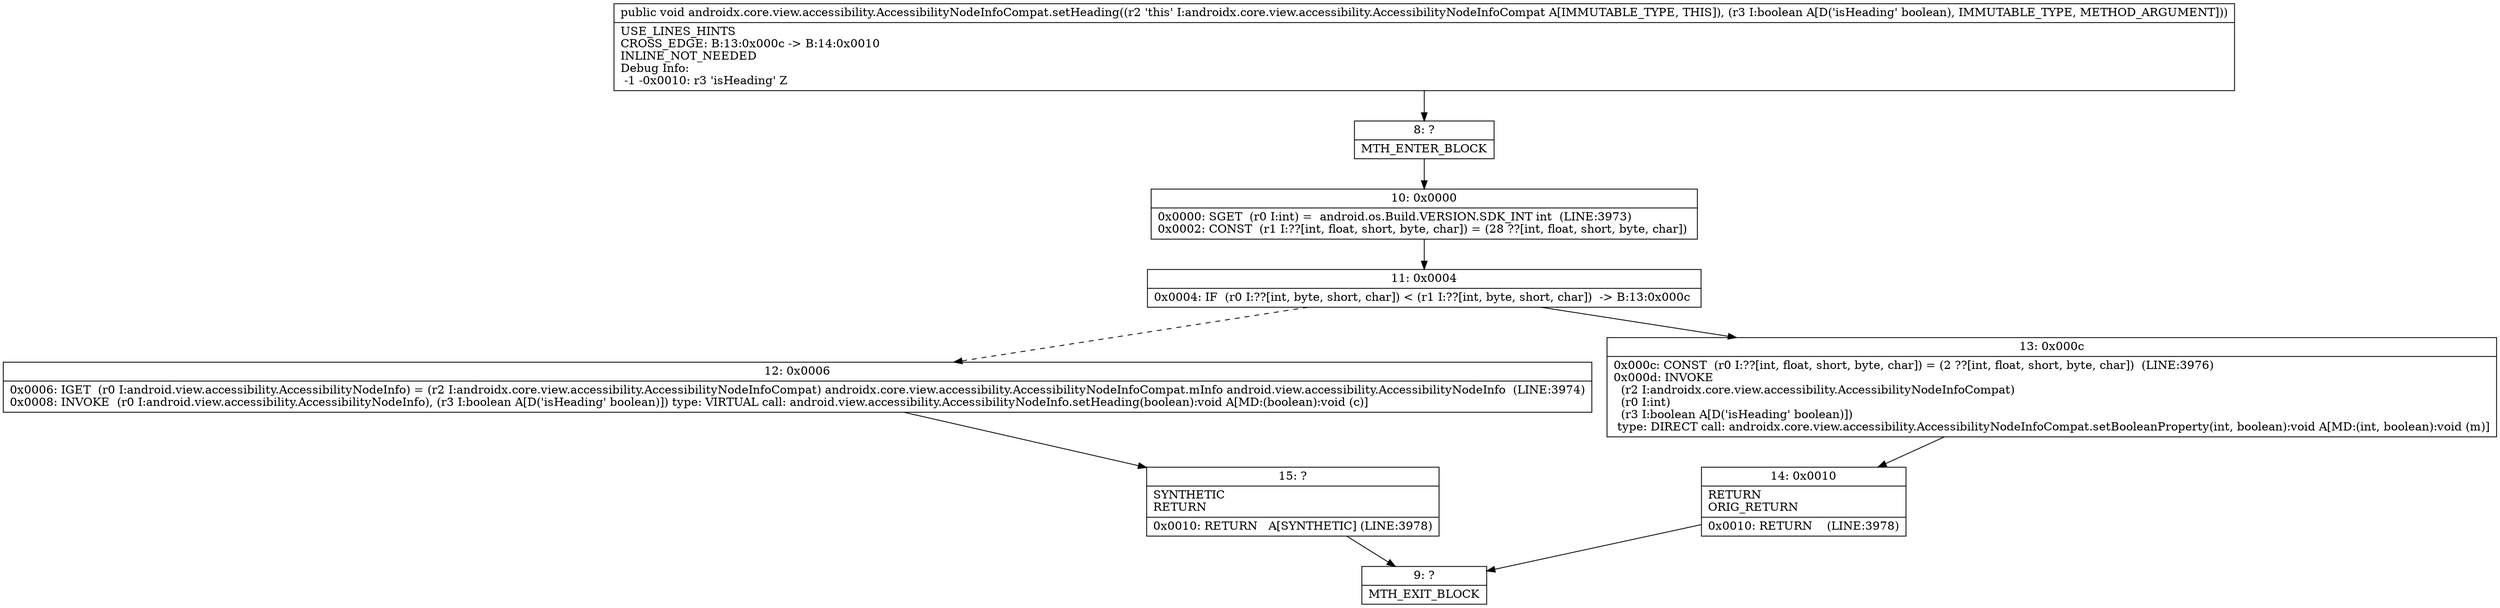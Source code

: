 digraph "CFG forandroidx.core.view.accessibility.AccessibilityNodeInfoCompat.setHeading(Z)V" {
Node_8 [shape=record,label="{8\:\ ?|MTH_ENTER_BLOCK\l}"];
Node_10 [shape=record,label="{10\:\ 0x0000|0x0000: SGET  (r0 I:int) =  android.os.Build.VERSION.SDK_INT int  (LINE:3973)\l0x0002: CONST  (r1 I:??[int, float, short, byte, char]) = (28 ??[int, float, short, byte, char]) \l}"];
Node_11 [shape=record,label="{11\:\ 0x0004|0x0004: IF  (r0 I:??[int, byte, short, char]) \< (r1 I:??[int, byte, short, char])  \-\> B:13:0x000c \l}"];
Node_12 [shape=record,label="{12\:\ 0x0006|0x0006: IGET  (r0 I:android.view.accessibility.AccessibilityNodeInfo) = (r2 I:androidx.core.view.accessibility.AccessibilityNodeInfoCompat) androidx.core.view.accessibility.AccessibilityNodeInfoCompat.mInfo android.view.accessibility.AccessibilityNodeInfo  (LINE:3974)\l0x0008: INVOKE  (r0 I:android.view.accessibility.AccessibilityNodeInfo), (r3 I:boolean A[D('isHeading' boolean)]) type: VIRTUAL call: android.view.accessibility.AccessibilityNodeInfo.setHeading(boolean):void A[MD:(boolean):void (c)]\l}"];
Node_15 [shape=record,label="{15\:\ ?|SYNTHETIC\lRETURN\l|0x0010: RETURN   A[SYNTHETIC] (LINE:3978)\l}"];
Node_9 [shape=record,label="{9\:\ ?|MTH_EXIT_BLOCK\l}"];
Node_13 [shape=record,label="{13\:\ 0x000c|0x000c: CONST  (r0 I:??[int, float, short, byte, char]) = (2 ??[int, float, short, byte, char])  (LINE:3976)\l0x000d: INVOKE  \l  (r2 I:androidx.core.view.accessibility.AccessibilityNodeInfoCompat)\l  (r0 I:int)\l  (r3 I:boolean A[D('isHeading' boolean)])\l type: DIRECT call: androidx.core.view.accessibility.AccessibilityNodeInfoCompat.setBooleanProperty(int, boolean):void A[MD:(int, boolean):void (m)]\l}"];
Node_14 [shape=record,label="{14\:\ 0x0010|RETURN\lORIG_RETURN\l|0x0010: RETURN    (LINE:3978)\l}"];
MethodNode[shape=record,label="{public void androidx.core.view.accessibility.AccessibilityNodeInfoCompat.setHeading((r2 'this' I:androidx.core.view.accessibility.AccessibilityNodeInfoCompat A[IMMUTABLE_TYPE, THIS]), (r3 I:boolean A[D('isHeading' boolean), IMMUTABLE_TYPE, METHOD_ARGUMENT]))  | USE_LINES_HINTS\lCROSS_EDGE: B:13:0x000c \-\> B:14:0x0010\lINLINE_NOT_NEEDED\lDebug Info:\l  \-1 \-0x0010: r3 'isHeading' Z\l}"];
MethodNode -> Node_8;Node_8 -> Node_10;
Node_10 -> Node_11;
Node_11 -> Node_12[style=dashed];
Node_11 -> Node_13;
Node_12 -> Node_15;
Node_15 -> Node_9;
Node_13 -> Node_14;
Node_14 -> Node_9;
}

